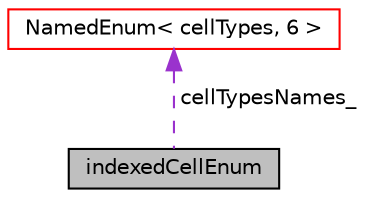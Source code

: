 digraph "indexedCellEnum"
{
  bgcolor="transparent";
  edge [fontname="Helvetica",fontsize="10",labelfontname="Helvetica",labelfontsize="10"];
  node [fontname="Helvetica",fontsize="10",shape=record];
  Node1 [label="indexedCellEnum",height=0.2,width=0.4,color="black", fillcolor="grey75", style="filled", fontcolor="black"];
  Node2 -> Node1 [dir="back",color="darkorchid3",fontsize="10",style="dashed",label=" cellTypesNames_" ,fontname="Helvetica"];
  Node2 [label="NamedEnum\< cellTypes, 6 \>",height=0.2,width=0.4,color="red",URL="$a01602.html"];
}
